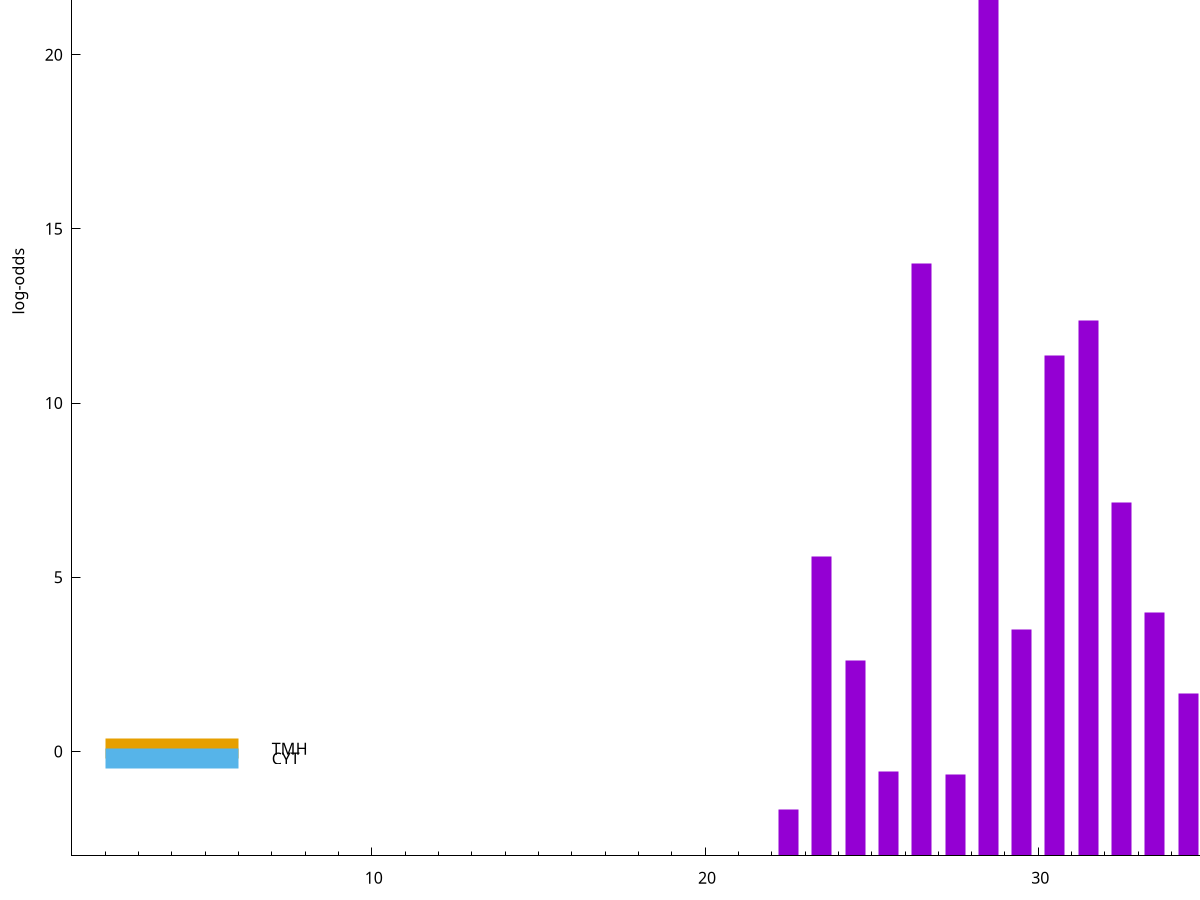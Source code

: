set title "LipoP predictions for SRR4017833.gff"
set size 2., 1.4
set xrange [1:70] 
set mxtics 10
set yrange [-3:30]
set y2range [0:33]
set ylabel "log-odds"
set term postscript eps color solid "Helvetica" 30
set output "SRR4017833.gff210.eps"
set arrow from 2,23.8163 to 6,23.8163 nohead lt 1 lw 20
set label "SpI" at 7,23.8163
set arrow from 2,0.0773972 to 6,0.0773972 nohead lt 4 lw 20
set label "TMH" at 7,0.0773972
set arrow from 2,-0.200913 to 6,-0.200913 nohead lt 3 lw 20
set label "CYT" at 7,-0.200913
set arrow from 2,23.8163 to 6,23.8163 nohead lt 1 lw 20
set label "SpI" at 7,23.8163
# NOTE: The scores below are the log-odds scores with the threshold
# NOTE: subtracted (a hack to make gnuplot make the histogram all
# NOTE: look nice).
plot "-" axes x1y2 title "" with impulses lt 1 lw 20
28.500000 26.813900
26.500000 17.005700
31.500000 15.367600
30.500000 14.370600
32.500000 10.135870
23.500000 8.608990
33.500000 6.974210
29.500000 6.496340
24.500000 5.595900
34.500000 4.670350
25.500000 2.409214
27.500000 2.338462
22.500000 1.337340
35.500000 0.049540
e
exit
